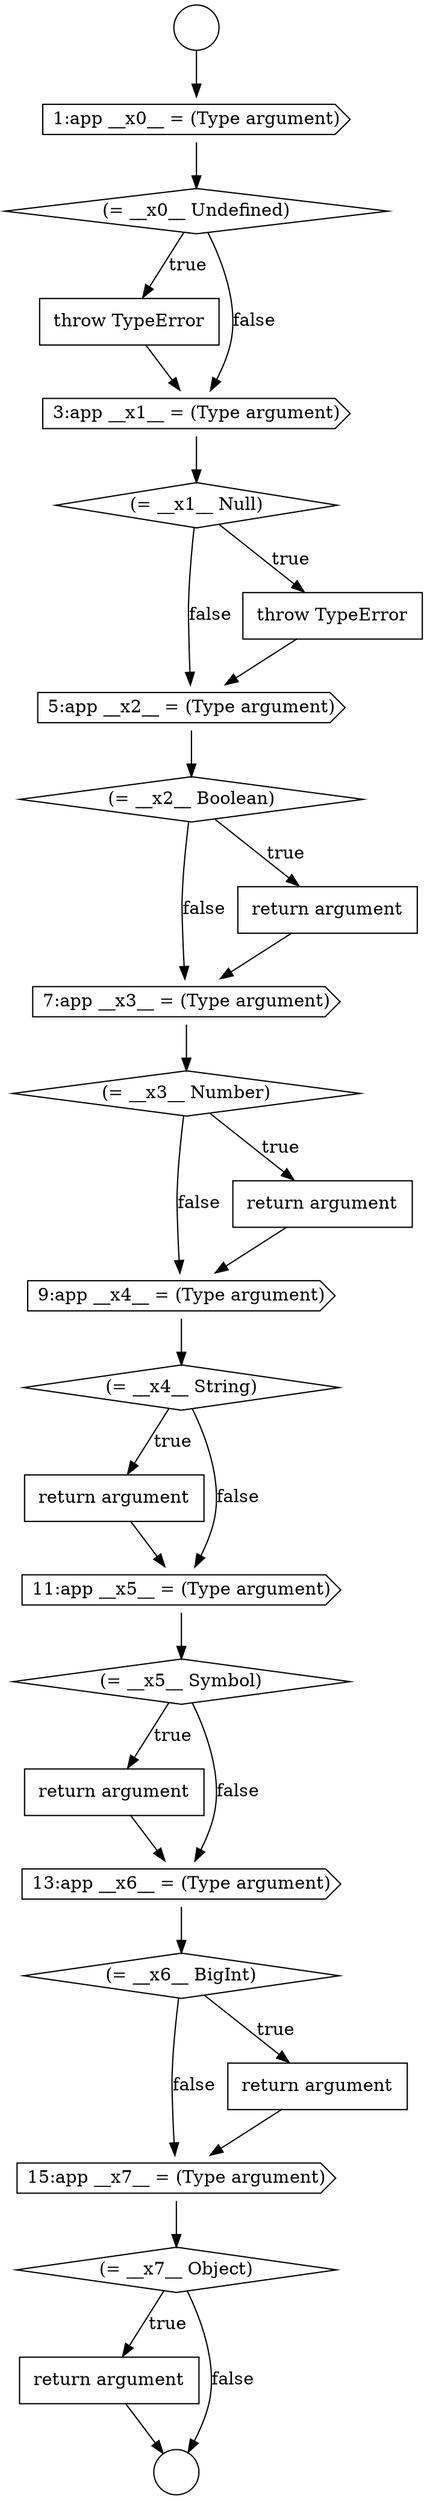 digraph {
  node20668 [shape=cds, label=<<font color="black">9:app __x4__ = (Type argument)</font>> color="black" fillcolor="white" style=filled]
  node20658 [shape=none, margin=0, label=<<font color="black">
    <table border="0" cellborder="1" cellspacing="0" cellpadding="10">
      <tr><td align="left">throw TypeError</td></tr>
    </table>
  </font>> color="black" fillcolor="white" style=filled]
  node20665 [shape=cds, label=<<font color="black">7:app __x3__ = (Type argument)</font>> color="black" fillcolor="white" style=filled]
  node20675 [shape=diamond, label=<<font color="black">(= __x6__ BigInt)</font>> color="black" fillcolor="white" style=filled]
  node20678 [shape=diamond, label=<<font color="black">(= __x7__ Object)</font>> color="black" fillcolor="white" style=filled]
  node20656 [shape=cds, label=<<font color="black">1:app __x0__ = (Type argument)</font>> color="black" fillcolor="white" style=filled]
  node20657 [shape=diamond, label=<<font color="black">(= __x0__ Undefined)</font>> color="black" fillcolor="white" style=filled]
  node20673 [shape=none, margin=0, label=<<font color="black">
    <table border="0" cellborder="1" cellspacing="0" cellpadding="10">
      <tr><td align="left">return argument</td></tr>
    </table>
  </font>> color="black" fillcolor="white" style=filled]
  node20660 [shape=diamond, label=<<font color="black">(= __x1__ Null)</font>> color="black" fillcolor="white" style=filled]
  node20670 [shape=none, margin=0, label=<<font color="black">
    <table border="0" cellborder="1" cellspacing="0" cellpadding="10">
      <tr><td align="left">return argument</td></tr>
    </table>
  </font>> color="black" fillcolor="white" style=filled]
  node20667 [shape=none, margin=0, label=<<font color="black">
    <table border="0" cellborder="1" cellspacing="0" cellpadding="10">
      <tr><td align="left">return argument</td></tr>
    </table>
  </font>> color="black" fillcolor="white" style=filled]
  node20663 [shape=diamond, label=<<font color="black">(= __x2__ Boolean)</font>> color="black" fillcolor="white" style=filled]
  node20671 [shape=cds, label=<<font color="black">11:app __x5__ = (Type argument)</font>> color="black" fillcolor="white" style=filled]
  node20654 [shape=circle label=" " color="black" fillcolor="white" style=filled]
  node20662 [shape=cds, label=<<font color="black">5:app __x2__ = (Type argument)</font>> color="black" fillcolor="white" style=filled]
  node20679 [shape=none, margin=0, label=<<font color="black">
    <table border="0" cellborder="1" cellspacing="0" cellpadding="10">
      <tr><td align="left">return argument</td></tr>
    </table>
  </font>> color="black" fillcolor="white" style=filled]
  node20672 [shape=diamond, label=<<font color="black">(= __x5__ Symbol)</font>> color="black" fillcolor="white" style=filled]
  node20655 [shape=circle label=" " color="black" fillcolor="white" style=filled]
  node20674 [shape=cds, label=<<font color="black">13:app __x6__ = (Type argument)</font>> color="black" fillcolor="white" style=filled]
  node20661 [shape=none, margin=0, label=<<font color="black">
    <table border="0" cellborder="1" cellspacing="0" cellpadding="10">
      <tr><td align="left">throw TypeError</td></tr>
    </table>
  </font>> color="black" fillcolor="white" style=filled]
  node20666 [shape=diamond, label=<<font color="black">(= __x3__ Number)</font>> color="black" fillcolor="white" style=filled]
  node20669 [shape=diamond, label=<<font color="black">(= __x4__ String)</font>> color="black" fillcolor="white" style=filled]
  node20664 [shape=none, margin=0, label=<<font color="black">
    <table border="0" cellborder="1" cellspacing="0" cellpadding="10">
      <tr><td align="left">return argument</td></tr>
    </table>
  </font>> color="black" fillcolor="white" style=filled]
  node20677 [shape=cds, label=<<font color="black">15:app __x7__ = (Type argument)</font>> color="black" fillcolor="white" style=filled]
  node20676 [shape=none, margin=0, label=<<font color="black">
    <table border="0" cellborder="1" cellspacing="0" cellpadding="10">
      <tr><td align="left">return argument</td></tr>
    </table>
  </font>> color="black" fillcolor="white" style=filled]
  node20659 [shape=cds, label=<<font color="black">3:app __x1__ = (Type argument)</font>> color="black" fillcolor="white" style=filled]
  node20656 -> node20657 [ color="black"]
  node20654 -> node20656 [ color="black"]
  node20668 -> node20669 [ color="black"]
  node20674 -> node20675 [ color="black"]
  node20671 -> node20672 [ color="black"]
  node20677 -> node20678 [ color="black"]
  node20669 -> node20670 [label=<<font color="black">true</font>> color="black"]
  node20669 -> node20671 [label=<<font color="black">false</font>> color="black"]
  node20676 -> node20677 [ color="black"]
  node20658 -> node20659 [ color="black"]
  node20678 -> node20679 [label=<<font color="black">true</font>> color="black"]
  node20678 -> node20655 [label=<<font color="black">false</font>> color="black"]
  node20661 -> node20662 [ color="black"]
  node20660 -> node20661 [label=<<font color="black">true</font>> color="black"]
  node20660 -> node20662 [label=<<font color="black">false</font>> color="black"]
  node20662 -> node20663 [ color="black"]
  node20663 -> node20664 [label=<<font color="black">true</font>> color="black"]
  node20663 -> node20665 [label=<<font color="black">false</font>> color="black"]
  node20675 -> node20676 [label=<<font color="black">true</font>> color="black"]
  node20675 -> node20677 [label=<<font color="black">false</font>> color="black"]
  node20665 -> node20666 [ color="black"]
  node20659 -> node20660 [ color="black"]
  node20664 -> node20665 [ color="black"]
  node20672 -> node20673 [label=<<font color="black">true</font>> color="black"]
  node20672 -> node20674 [label=<<font color="black">false</font>> color="black"]
  node20657 -> node20658 [label=<<font color="black">true</font>> color="black"]
  node20657 -> node20659 [label=<<font color="black">false</font>> color="black"]
  node20667 -> node20668 [ color="black"]
  node20670 -> node20671 [ color="black"]
  node20679 -> node20655 [ color="black"]
  node20673 -> node20674 [ color="black"]
  node20666 -> node20667 [label=<<font color="black">true</font>> color="black"]
  node20666 -> node20668 [label=<<font color="black">false</font>> color="black"]
}
